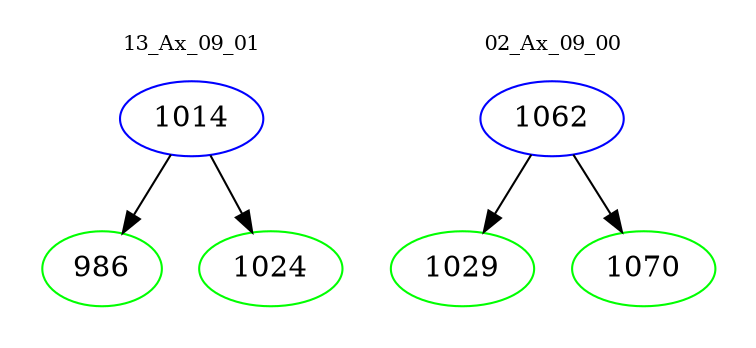 digraph{
subgraph cluster_0 {
color = white
label = "13_Ax_09_01";
fontsize=10;
T0_1014 [label="1014", color="blue"]
T0_1014 -> T0_986 [color="black"]
T0_986 [label="986", color="green"]
T0_1014 -> T0_1024 [color="black"]
T0_1024 [label="1024", color="green"]
}
subgraph cluster_1 {
color = white
label = "02_Ax_09_00";
fontsize=10;
T1_1062 [label="1062", color="blue"]
T1_1062 -> T1_1029 [color="black"]
T1_1029 [label="1029", color="green"]
T1_1062 -> T1_1070 [color="black"]
T1_1070 [label="1070", color="green"]
}
}
